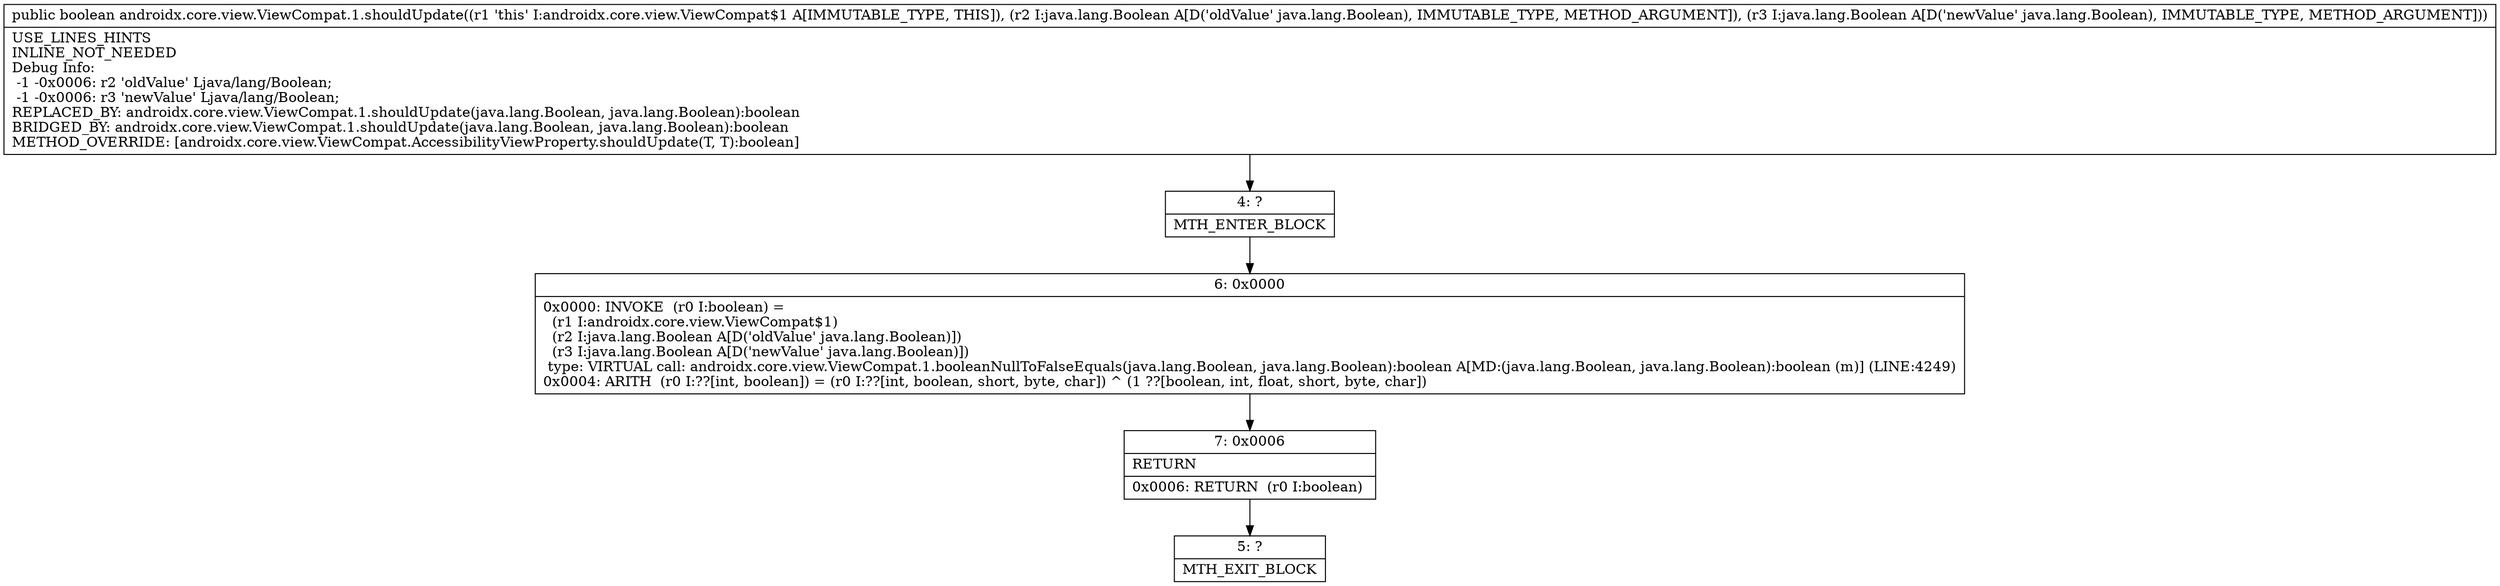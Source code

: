 digraph "CFG forandroidx.core.view.ViewCompat.1.shouldUpdate(Ljava\/lang\/Boolean;Ljava\/lang\/Boolean;)Z" {
Node_4 [shape=record,label="{4\:\ ?|MTH_ENTER_BLOCK\l}"];
Node_6 [shape=record,label="{6\:\ 0x0000|0x0000: INVOKE  (r0 I:boolean) = \l  (r1 I:androidx.core.view.ViewCompat$1)\l  (r2 I:java.lang.Boolean A[D('oldValue' java.lang.Boolean)])\l  (r3 I:java.lang.Boolean A[D('newValue' java.lang.Boolean)])\l type: VIRTUAL call: androidx.core.view.ViewCompat.1.booleanNullToFalseEquals(java.lang.Boolean, java.lang.Boolean):boolean A[MD:(java.lang.Boolean, java.lang.Boolean):boolean (m)] (LINE:4249)\l0x0004: ARITH  (r0 I:??[int, boolean]) = (r0 I:??[int, boolean, short, byte, char]) ^ (1 ??[boolean, int, float, short, byte, char]) \l}"];
Node_7 [shape=record,label="{7\:\ 0x0006|RETURN\l|0x0006: RETURN  (r0 I:boolean) \l}"];
Node_5 [shape=record,label="{5\:\ ?|MTH_EXIT_BLOCK\l}"];
MethodNode[shape=record,label="{public boolean androidx.core.view.ViewCompat.1.shouldUpdate((r1 'this' I:androidx.core.view.ViewCompat$1 A[IMMUTABLE_TYPE, THIS]), (r2 I:java.lang.Boolean A[D('oldValue' java.lang.Boolean), IMMUTABLE_TYPE, METHOD_ARGUMENT]), (r3 I:java.lang.Boolean A[D('newValue' java.lang.Boolean), IMMUTABLE_TYPE, METHOD_ARGUMENT]))  | USE_LINES_HINTS\lINLINE_NOT_NEEDED\lDebug Info:\l  \-1 \-0x0006: r2 'oldValue' Ljava\/lang\/Boolean;\l  \-1 \-0x0006: r3 'newValue' Ljava\/lang\/Boolean;\lREPLACED_BY: androidx.core.view.ViewCompat.1.shouldUpdate(java.lang.Boolean, java.lang.Boolean):boolean\lBRIDGED_BY: androidx.core.view.ViewCompat.1.shouldUpdate(java.lang.Boolean, java.lang.Boolean):boolean\lMETHOD_OVERRIDE: [androidx.core.view.ViewCompat.AccessibilityViewProperty.shouldUpdate(T, T):boolean]\l}"];
MethodNode -> Node_4;Node_4 -> Node_6;
Node_6 -> Node_7;
Node_7 -> Node_5;
}

